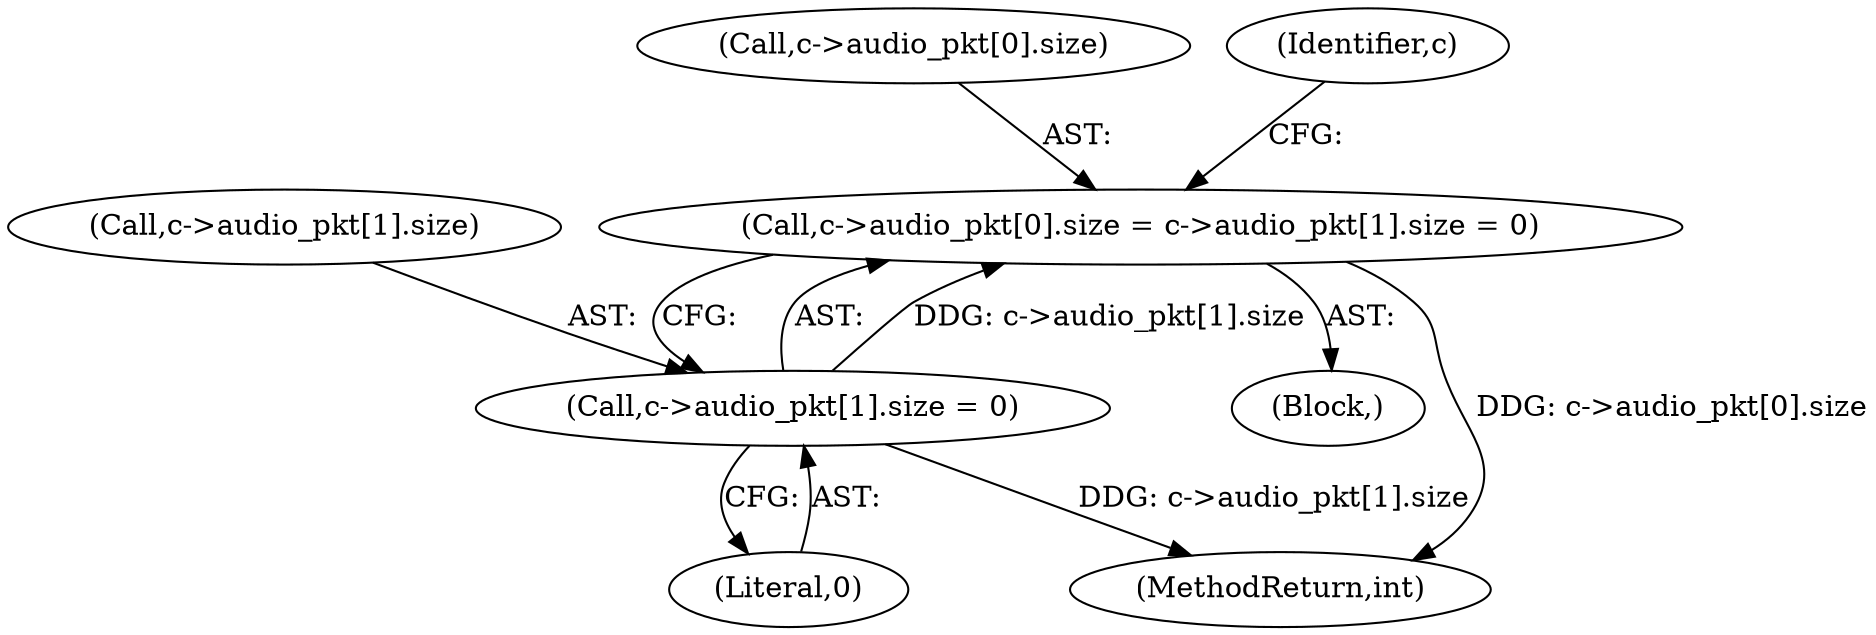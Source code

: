 digraph "0_libav_5a396bb3a66a61a68b80f2369d0249729bf85e04@array" {
"1000239" [label="(Call,c->audio_pkt[0].size = c->audio_pkt[1].size = 0)"];
"1000247" [label="(Call,c->audio_pkt[1].size = 0)"];
"1000247" [label="(Call,c->audio_pkt[1].size = 0)"];
"1000240" [label="(Call,c->audio_pkt[0].size)"];
"1000255" [label="(Literal,0)"];
"1000238" [label="(Block,)"];
"1000261" [label="(MethodReturn,int)"];
"1000258" [label="(Identifier,c)"];
"1000248" [label="(Call,c->audio_pkt[1].size)"];
"1000239" [label="(Call,c->audio_pkt[0].size = c->audio_pkt[1].size = 0)"];
"1000239" -> "1000238"  [label="AST: "];
"1000239" -> "1000247"  [label="CFG: "];
"1000240" -> "1000239"  [label="AST: "];
"1000247" -> "1000239"  [label="AST: "];
"1000258" -> "1000239"  [label="CFG: "];
"1000239" -> "1000261"  [label="DDG: c->audio_pkt[0].size"];
"1000247" -> "1000239"  [label="DDG: c->audio_pkt[1].size"];
"1000247" -> "1000255"  [label="CFG: "];
"1000248" -> "1000247"  [label="AST: "];
"1000255" -> "1000247"  [label="AST: "];
"1000247" -> "1000261"  [label="DDG: c->audio_pkt[1].size"];
}
